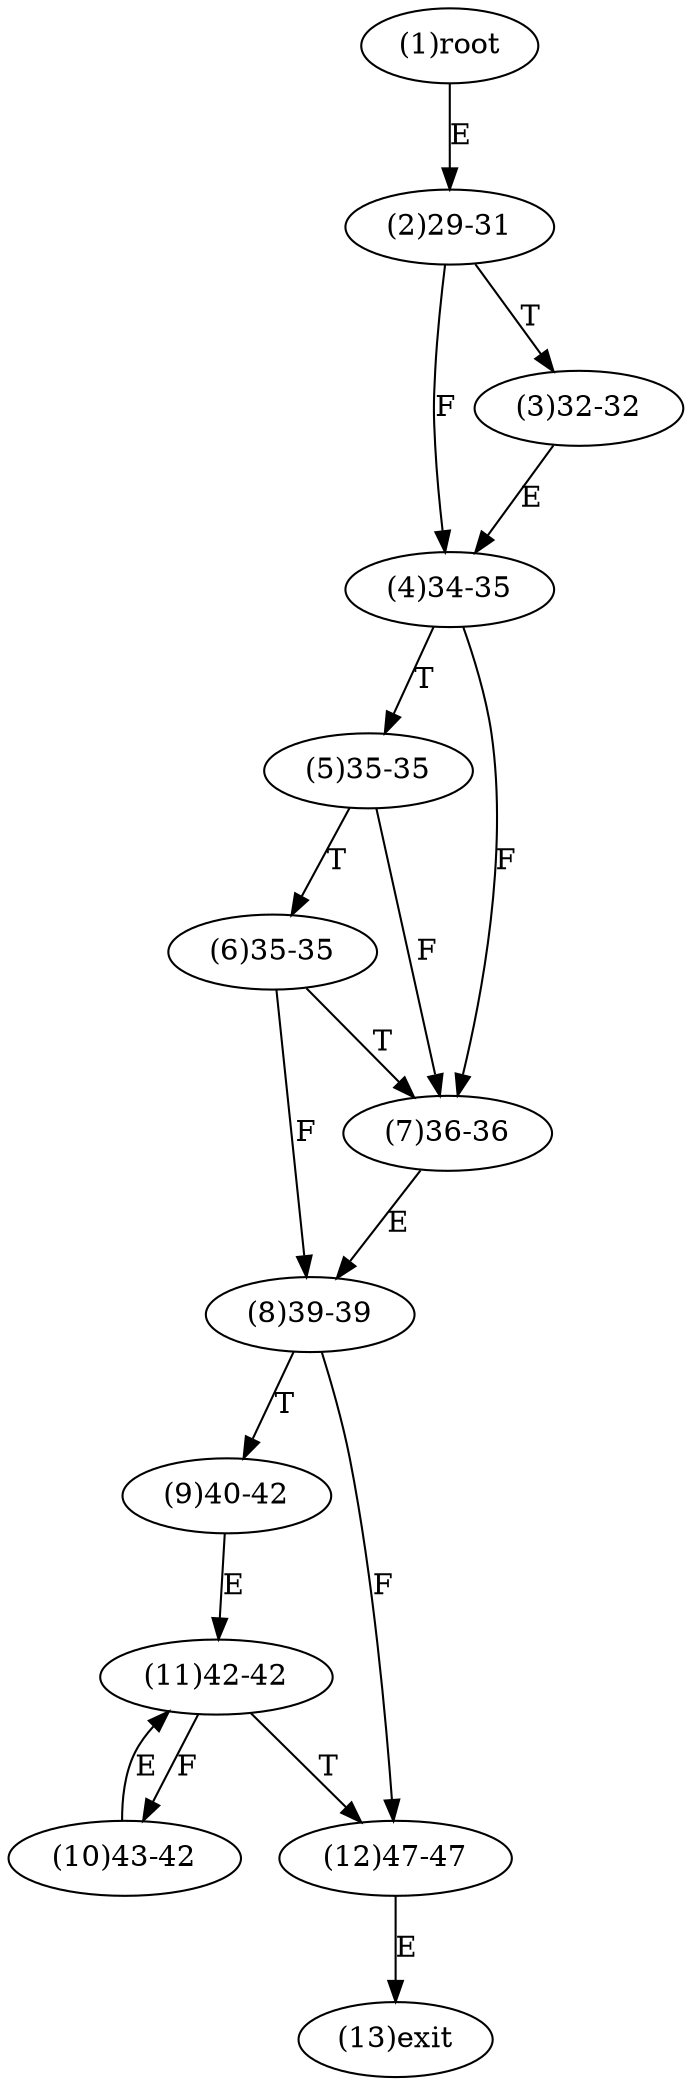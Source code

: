 digraph "" { 
1[ label="(1)root"];
2[ label="(2)29-31"];
3[ label="(3)32-32"];
4[ label="(4)34-35"];
5[ label="(5)35-35"];
6[ label="(6)35-35"];
7[ label="(7)36-36"];
8[ label="(8)39-39"];
9[ label="(9)40-42"];
10[ label="(10)43-42"];
11[ label="(11)42-42"];
12[ label="(12)47-47"];
13[ label="(13)exit"];
1->2[ label="E"];
2->4[ label="F"];
2->3[ label="T"];
3->4[ label="E"];
4->7[ label="F"];
4->5[ label="T"];
5->7[ label="F"];
5->6[ label="T"];
6->8[ label="F"];
6->7[ label="T"];
7->8[ label="E"];
8->12[ label="F"];
8->9[ label="T"];
9->11[ label="E"];
10->11[ label="E"];
11->10[ label="F"];
11->12[ label="T"];
12->13[ label="E"];
}